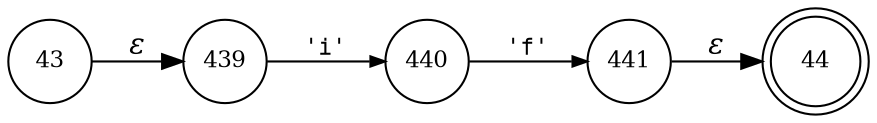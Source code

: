 digraph ATN {
rankdir=LR;
s44[fontsize=11, label="44", shape=doublecircle, fixedsize=true, width=.6];
s439[fontsize=11,label="439", shape=circle, fixedsize=true, width=.55, peripheries=1];
s440[fontsize=11,label="440", shape=circle, fixedsize=true, width=.55, peripheries=1];
s441[fontsize=11,label="441", shape=circle, fixedsize=true, width=.55, peripheries=1];
s43[fontsize=11,label="43", shape=circle, fixedsize=true, width=.55, peripheries=1];
s43 -> s439 [fontname="Times-Italic", label="&epsilon;"];
s439 -> s440 [fontsize=11, fontname="Courier", arrowsize=.7, label = "'i'", arrowhead = normal];
s440 -> s441 [fontsize=11, fontname="Courier", arrowsize=.7, label = "'f'", arrowhead = normal];
s441 -> s44 [fontname="Times-Italic", label="&epsilon;"];
}